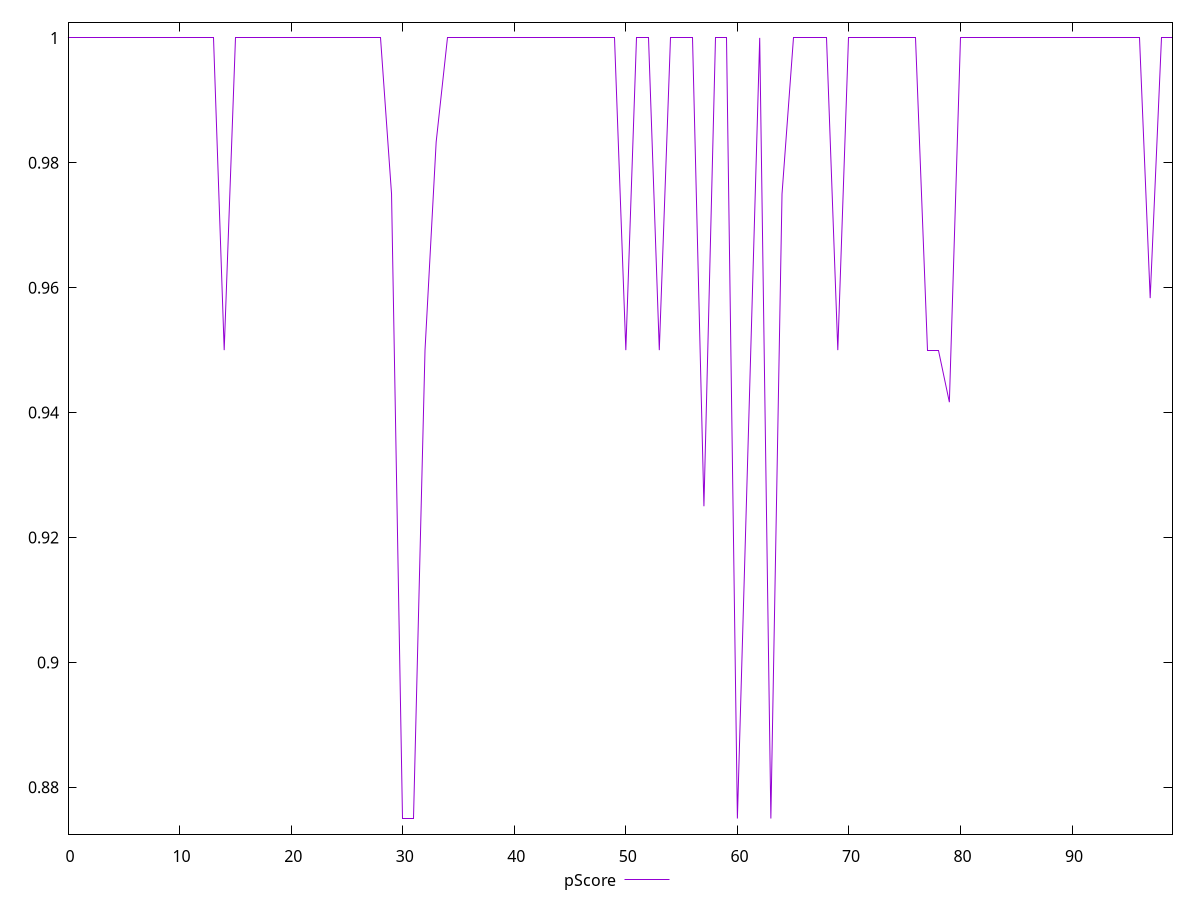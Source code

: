 reset

$pScore <<EOF
0 1
1 1
2 1
3 1
4 1
5 1
6 1
7 1
8 1
9 1
10 1
11 1
12 1
13 1
14 0.95
15 1
16 1
17 1
18 1
19 1
20 1
21 1
22 1
23 1
24 1
25 1
26 1
27 1
28 1
29 0.975
30 0.875
31 0.875
32 0.95
33 0.9833333333333333
34 1
35 1
36 1
37 1
38 1
39 1
40 1
41 1
42 1
43 1
44 1
45 1
46 1
47 1
48 1
49 1
50 0.95
51 1
52 1
53 0.95
54 1
55 1
56 1
57 0.925
58 1
59 1
60 0.875
62 1
63 0.875
64 0.975
65 1
66 1
67 1
68 1
69 0.95
70 1
71 1
72 1
73 1
74 1
75 1
76 1
77 0.95
78 0.95
79 0.9416666666666667
80 1
81 1
82 1
83 1
84 1
85 1
86 1
87 1
88 1
89 1
90 1
91 1
92 1
93 1
94 1
95 1
96 1
97 0.9583333333333334
98 1
99 1
EOF

set key outside below
set xrange [0:99]
set yrange [0.8725:1.0025]
set trange [0.8725:1.0025]
set terminal svg size 640, 500 enhanced background rgb 'white'
set output "reports/report_00030_2021-02-24T20-42-31.540Z/unminified-javascript/samples/card/pScore/values.svg"

plot $pScore title "pScore" with line

reset
